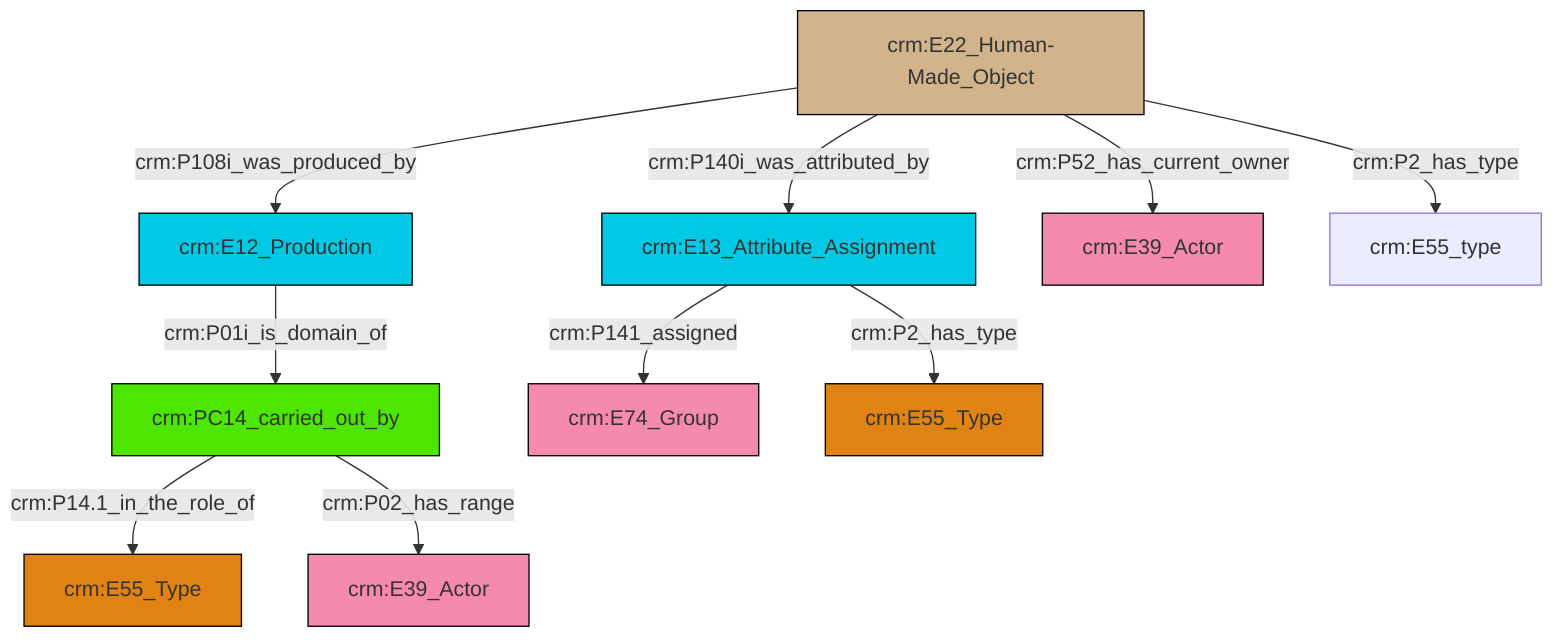 graph TD
classDef Literal fill:#f2f2f2,stroke:#000000;
classDef CRM_Entity fill:#FFFFFF,stroke:#000000;
classDef Temporal_Entity fill:#00C9E6, stroke:#000000;
classDef Type fill:#E18312, stroke:#000000;
classDef Time-Span fill:#2C9C91, stroke:#000000;
classDef Appellation fill:#FFEB7F, stroke:#000000;
classDef Place fill:#008836, stroke:#000000;
classDef Persistent_Item fill:#B266B2, stroke:#000000;
classDef Conceptual_Object fill:#FFD700, stroke:#000000;
classDef Physical_Thing fill:#D2B48C, stroke:#000000;
classDef Actor fill:#f58aad, stroke:#000000;
classDef PC_Classes fill:#4ce600, stroke:#000000;
classDef Multi fill:#cccccc,stroke:#000000;

0["crm:E12_Production"]:::Temporal_Entity -->|crm:P01i_is_domain_of| 2["crm:PC14_carried_out_by"]:::PC_Classes
5["crm:E22_Human-Made_Object"]:::Physical_Thing -->|crm:P140i_was_attributed_by| 6["crm:E13_Attribute_Assignment"]:::Temporal_Entity
5["crm:E22_Human-Made_Object"]:::Physical_Thing -->|crm:P108i_was_produced_by| 0["crm:E12_Production"]:::Temporal_Entity
6["crm:E13_Attribute_Assignment"]:::Temporal_Entity -->|crm:P141_assigned| 3["crm:E74_Group"]:::Actor
2["crm:PC14_carried_out_by"]:::PC_Classes -->|crm:P14.1_in_the_role_of| 11["crm:E55_Type"]:::Type
6["crm:E13_Attribute_Assignment"]:::Temporal_Entity -->|crm:P2_has_type| 8["crm:E55_Type"]:::Type
2["crm:PC14_carried_out_by"]:::PC_Classes -->|crm:P02_has_range| 13["crm:E39_Actor"]:::Actor
5["crm:E22_Human-Made_Object"]:::Physical_Thing -->|crm:P52_has_current_owner| 16["crm:E39_Actor"]:::Actor
5["crm:E22_Human-Made_Object"]:::Physical_Thing -->|crm:P2_has_type| 18["crm:E55_type"]:::Default